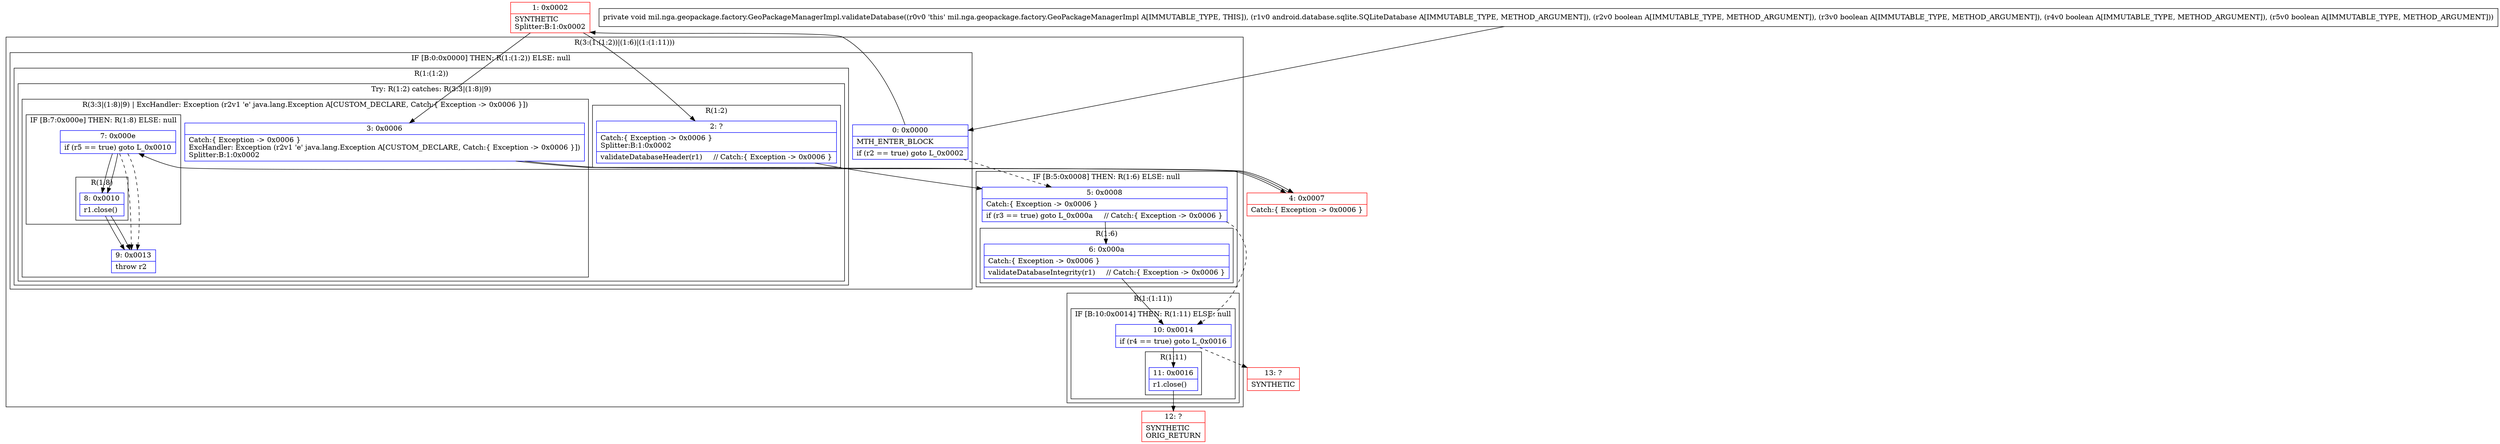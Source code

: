 digraph "CFG formil.nga.geopackage.factory.GeoPackageManagerImpl.validateDatabase(Landroid\/database\/sqlite\/SQLiteDatabase;ZZZZ)V" {
subgraph cluster_Region_230883672 {
label = "R(3:(1:(1:2))|(1:6)|(1:(1:11)))";
node [shape=record,color=blue];
subgraph cluster_IfRegion_333287430 {
label = "IF [B:0:0x0000] THEN: R(1:(1:2)) ELSE: null";
node [shape=record,color=blue];
Node_0 [shape=record,label="{0\:\ 0x0000|MTH_ENTER_BLOCK\l|if (r2 == true) goto L_0x0002\l}"];
subgraph cluster_Region_1601598136 {
label = "R(1:(1:2))";
node [shape=record,color=blue];
subgraph cluster_TryCatchRegion_240474074 {
label = "Try: R(1:2) catches: R(3:3|(1:8)|9)";
node [shape=record,color=blue];
subgraph cluster_Region_453594761 {
label = "R(1:2)";
node [shape=record,color=blue];
Node_2 [shape=record,label="{2\:\ ?|Catch:\{ Exception \-\> 0x0006 \}\lSplitter:B:1:0x0002\l|validateDatabaseHeader(r1)     \/\/ Catch:\{ Exception \-\> 0x0006 \}\l}"];
}
subgraph cluster_Region_1688973390 {
label = "R(3:3|(1:8)|9) | ExcHandler: Exception (r2v1 'e' java.lang.Exception A[CUSTOM_DECLARE, Catch:\{ Exception \-\> 0x0006 \}])\l";
node [shape=record,color=blue];
Node_3 [shape=record,label="{3\:\ 0x0006|Catch:\{ Exception \-\> 0x0006 \}\lExcHandler: Exception (r2v1 'e' java.lang.Exception A[CUSTOM_DECLARE, Catch:\{ Exception \-\> 0x0006 \}])\lSplitter:B:1:0x0002\l}"];
subgraph cluster_IfRegion_145030609 {
label = "IF [B:7:0x000e] THEN: R(1:8) ELSE: null";
node [shape=record,color=blue];
Node_7 [shape=record,label="{7\:\ 0x000e|if (r5 == true) goto L_0x0010\l}"];
subgraph cluster_Region_745246872 {
label = "R(1:8)";
node [shape=record,color=blue];
Node_8 [shape=record,label="{8\:\ 0x0010|r1.close()\l}"];
}
}
Node_9 [shape=record,label="{9\:\ 0x0013|throw r2\l}"];
}
}
}
}
subgraph cluster_IfRegion_2101866138 {
label = "IF [B:5:0x0008] THEN: R(1:6) ELSE: null";
node [shape=record,color=blue];
Node_5 [shape=record,label="{5\:\ 0x0008|Catch:\{ Exception \-\> 0x0006 \}\l|if (r3 == true) goto L_0x000a     \/\/ Catch:\{ Exception \-\> 0x0006 \}\l}"];
subgraph cluster_Region_1154943164 {
label = "R(1:6)";
node [shape=record,color=blue];
Node_6 [shape=record,label="{6\:\ 0x000a|Catch:\{ Exception \-\> 0x0006 \}\l|validateDatabaseIntegrity(r1)     \/\/ Catch:\{ Exception \-\> 0x0006 \}\l}"];
}
}
subgraph cluster_Region_1806839682 {
label = "R(1:(1:11))";
node [shape=record,color=blue];
subgraph cluster_IfRegion_455970108 {
label = "IF [B:10:0x0014] THEN: R(1:11) ELSE: null";
node [shape=record,color=blue];
Node_10 [shape=record,label="{10\:\ 0x0014|if (r4 == true) goto L_0x0016\l}"];
subgraph cluster_Region_1499239421 {
label = "R(1:11)";
node [shape=record,color=blue];
Node_11 [shape=record,label="{11\:\ 0x0016|r1.close()\l}"];
}
}
}
}
subgraph cluster_Region_1688973390 {
label = "R(3:3|(1:8)|9) | ExcHandler: Exception (r2v1 'e' java.lang.Exception A[CUSTOM_DECLARE, Catch:\{ Exception \-\> 0x0006 \}])\l";
node [shape=record,color=blue];
Node_3 [shape=record,label="{3\:\ 0x0006|Catch:\{ Exception \-\> 0x0006 \}\lExcHandler: Exception (r2v1 'e' java.lang.Exception A[CUSTOM_DECLARE, Catch:\{ Exception \-\> 0x0006 \}])\lSplitter:B:1:0x0002\l}"];
subgraph cluster_IfRegion_145030609 {
label = "IF [B:7:0x000e] THEN: R(1:8) ELSE: null";
node [shape=record,color=blue];
Node_7 [shape=record,label="{7\:\ 0x000e|if (r5 == true) goto L_0x0010\l}"];
subgraph cluster_Region_745246872 {
label = "R(1:8)";
node [shape=record,color=blue];
Node_8 [shape=record,label="{8\:\ 0x0010|r1.close()\l}"];
}
}
Node_9 [shape=record,label="{9\:\ 0x0013|throw r2\l}"];
}
Node_1 [shape=record,color=red,label="{1\:\ 0x0002|SYNTHETIC\lSplitter:B:1:0x0002\l}"];
Node_4 [shape=record,color=red,label="{4\:\ 0x0007|Catch:\{ Exception \-\> 0x0006 \}\l}"];
Node_12 [shape=record,color=red,label="{12\:\ ?|SYNTHETIC\lORIG_RETURN\l}"];
Node_13 [shape=record,color=red,label="{13\:\ ?|SYNTHETIC\l}"];
MethodNode[shape=record,label="{private void mil.nga.geopackage.factory.GeoPackageManagerImpl.validateDatabase((r0v0 'this' mil.nga.geopackage.factory.GeoPackageManagerImpl A[IMMUTABLE_TYPE, THIS]), (r1v0 android.database.sqlite.SQLiteDatabase A[IMMUTABLE_TYPE, METHOD_ARGUMENT]), (r2v0 boolean A[IMMUTABLE_TYPE, METHOD_ARGUMENT]), (r3v0 boolean A[IMMUTABLE_TYPE, METHOD_ARGUMENT]), (r4v0 boolean A[IMMUTABLE_TYPE, METHOD_ARGUMENT]), (r5v0 boolean A[IMMUTABLE_TYPE, METHOD_ARGUMENT])) }"];
MethodNode -> Node_0;
Node_0 -> Node_1;
Node_0 -> Node_5[style=dashed];
Node_2 -> Node_5;
Node_3 -> Node_4;
Node_7 -> Node_8;
Node_7 -> Node_9[style=dashed];
Node_8 -> Node_9;
Node_5 -> Node_6;
Node_5 -> Node_10[style=dashed];
Node_6 -> Node_10;
Node_10 -> Node_11;
Node_10 -> Node_13[style=dashed];
Node_11 -> Node_12;
Node_3 -> Node_4;
Node_7 -> Node_8;
Node_7 -> Node_9[style=dashed];
Node_8 -> Node_9;
Node_1 -> Node_2;
Node_1 -> Node_3;
Node_4 -> Node_7;
}

